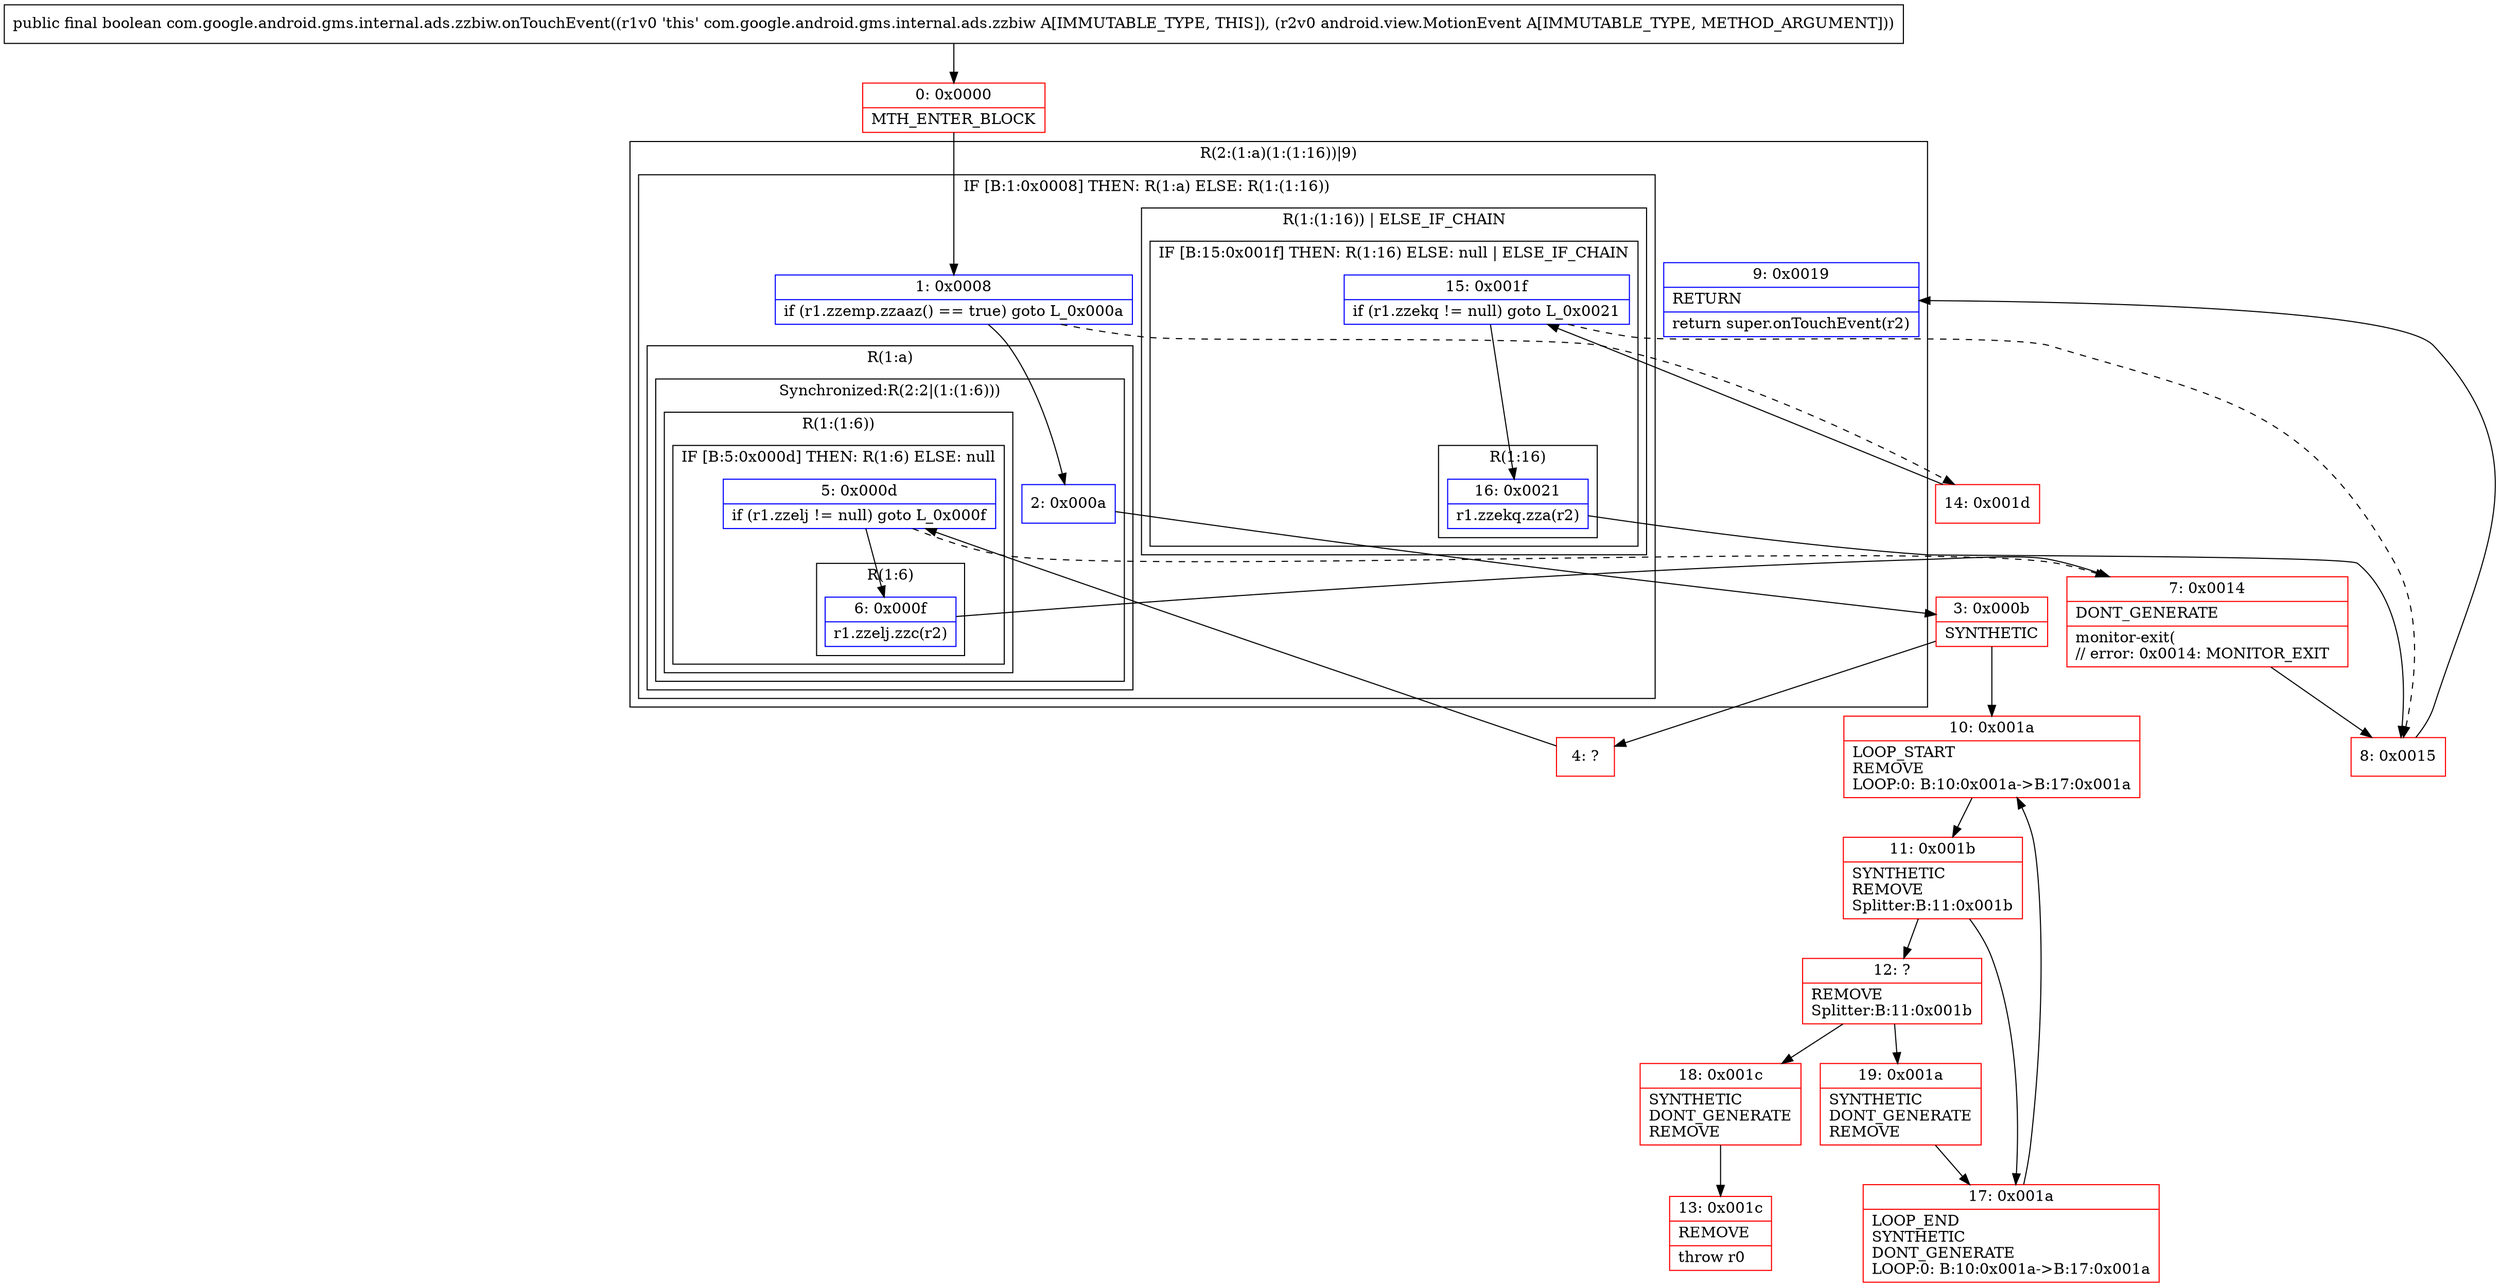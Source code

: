 digraph "CFG forcom.google.android.gms.internal.ads.zzbiw.onTouchEvent(Landroid\/view\/MotionEvent;)Z" {
subgraph cluster_Region_824815942 {
label = "R(2:(1:a)(1:(1:16))|9)";
node [shape=record,color=blue];
subgraph cluster_IfRegion_1152960765 {
label = "IF [B:1:0x0008] THEN: R(1:a) ELSE: R(1:(1:16))";
node [shape=record,color=blue];
Node_1 [shape=record,label="{1\:\ 0x0008|if (r1.zzemp.zzaaz() == true) goto L_0x000a\l}"];
subgraph cluster_Region_1711982572 {
label = "R(1:a)";
node [shape=record,color=blue];
subgraph cluster_SynchronizedRegion_603960604 {
label = "Synchronized:R(2:2|(1:(1:6)))";
node [shape=record,color=blue];
Node_2 [shape=record,label="{2\:\ 0x000a}"];
subgraph cluster_Region_1595966372 {
label = "R(1:(1:6))";
node [shape=record,color=blue];
subgraph cluster_IfRegion_1566394269 {
label = "IF [B:5:0x000d] THEN: R(1:6) ELSE: null";
node [shape=record,color=blue];
Node_5 [shape=record,label="{5\:\ 0x000d|if (r1.zzelj != null) goto L_0x000f\l}"];
subgraph cluster_Region_1834540669 {
label = "R(1:6)";
node [shape=record,color=blue];
Node_6 [shape=record,label="{6\:\ 0x000f|r1.zzelj.zzc(r2)\l}"];
}
}
}
}
}
subgraph cluster_Region_861000095 {
label = "R(1:(1:16)) | ELSE_IF_CHAIN\l";
node [shape=record,color=blue];
subgraph cluster_IfRegion_1756842482 {
label = "IF [B:15:0x001f] THEN: R(1:16) ELSE: null | ELSE_IF_CHAIN\l";
node [shape=record,color=blue];
Node_15 [shape=record,label="{15\:\ 0x001f|if (r1.zzekq != null) goto L_0x0021\l}"];
subgraph cluster_Region_1600232150 {
label = "R(1:16)";
node [shape=record,color=blue];
Node_16 [shape=record,label="{16\:\ 0x0021|r1.zzekq.zza(r2)\l}"];
}
}
}
}
Node_9 [shape=record,label="{9\:\ 0x0019|RETURN\l|return super.onTouchEvent(r2)\l}"];
}
Node_0 [shape=record,color=red,label="{0\:\ 0x0000|MTH_ENTER_BLOCK\l}"];
Node_3 [shape=record,color=red,label="{3\:\ 0x000b|SYNTHETIC\l}"];
Node_4 [shape=record,color=red,label="{4\:\ ?}"];
Node_7 [shape=record,color=red,label="{7\:\ 0x0014|DONT_GENERATE\l|monitor\-exit(\l\/\/ error: 0x0014: MONITOR_EXIT  \l}"];
Node_8 [shape=record,color=red,label="{8\:\ 0x0015}"];
Node_10 [shape=record,color=red,label="{10\:\ 0x001a|LOOP_START\lREMOVE\lLOOP:0: B:10:0x001a\-\>B:17:0x001a\l}"];
Node_11 [shape=record,color=red,label="{11\:\ 0x001b|SYNTHETIC\lREMOVE\lSplitter:B:11:0x001b\l}"];
Node_12 [shape=record,color=red,label="{12\:\ ?|REMOVE\lSplitter:B:11:0x001b\l}"];
Node_13 [shape=record,color=red,label="{13\:\ 0x001c|REMOVE\l|throw r0\l}"];
Node_14 [shape=record,color=red,label="{14\:\ 0x001d}"];
Node_17 [shape=record,color=red,label="{17\:\ 0x001a|LOOP_END\lSYNTHETIC\lDONT_GENERATE\lLOOP:0: B:10:0x001a\-\>B:17:0x001a\l}"];
Node_18 [shape=record,color=red,label="{18\:\ 0x001c|SYNTHETIC\lDONT_GENERATE\lREMOVE\l}"];
Node_19 [shape=record,color=red,label="{19\:\ 0x001a|SYNTHETIC\lDONT_GENERATE\lREMOVE\l}"];
MethodNode[shape=record,label="{public final boolean com.google.android.gms.internal.ads.zzbiw.onTouchEvent((r1v0 'this' com.google.android.gms.internal.ads.zzbiw A[IMMUTABLE_TYPE, THIS]), (r2v0 android.view.MotionEvent A[IMMUTABLE_TYPE, METHOD_ARGUMENT])) }"];
MethodNode -> Node_0;
Node_1 -> Node_2;
Node_1 -> Node_14[style=dashed];
Node_2 -> Node_3;
Node_5 -> Node_6;
Node_5 -> Node_7[style=dashed];
Node_6 -> Node_7;
Node_15 -> Node_8[style=dashed];
Node_15 -> Node_16;
Node_16 -> Node_8;
Node_0 -> Node_1;
Node_3 -> Node_4;
Node_3 -> Node_10;
Node_4 -> Node_5;
Node_7 -> Node_8;
Node_8 -> Node_9;
Node_10 -> Node_11;
Node_11 -> Node_12;
Node_11 -> Node_17;
Node_12 -> Node_18;
Node_12 -> Node_19;
Node_14 -> Node_15;
Node_17 -> Node_10;
Node_18 -> Node_13;
Node_19 -> Node_17;
}

